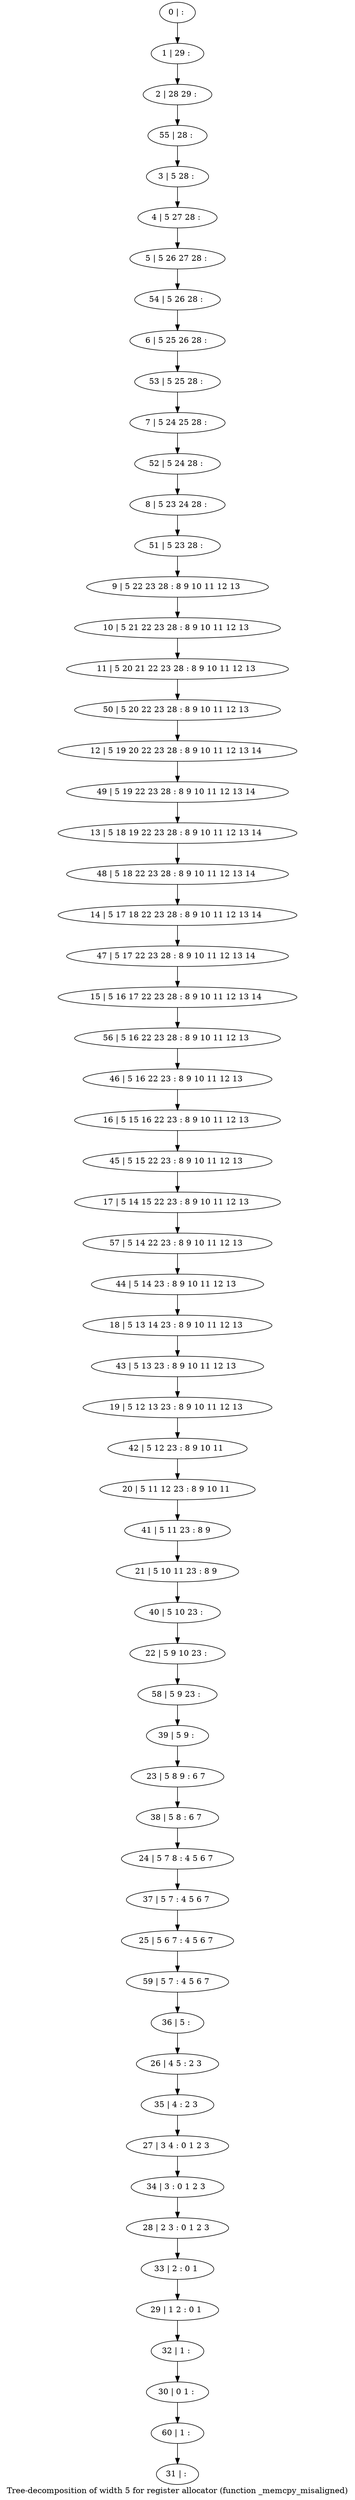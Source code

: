 digraph G {
graph [label="Tree-decomposition of width 5 for register allocator (function _memcpy_misaligned)"]
0[label="0 | : "];
1[label="1 | 29 : "];
2[label="2 | 28 29 : "];
3[label="3 | 5 28 : "];
4[label="4 | 5 27 28 : "];
5[label="5 | 5 26 27 28 : "];
6[label="6 | 5 25 26 28 : "];
7[label="7 | 5 24 25 28 : "];
8[label="8 | 5 23 24 28 : "];
9[label="9 | 5 22 23 28 : 8 9 10 11 12 13 "];
10[label="10 | 5 21 22 23 28 : 8 9 10 11 12 13 "];
11[label="11 | 5 20 21 22 23 28 : 8 9 10 11 12 13 "];
12[label="12 | 5 19 20 22 23 28 : 8 9 10 11 12 13 14 "];
13[label="13 | 5 18 19 22 23 28 : 8 9 10 11 12 13 14 "];
14[label="14 | 5 17 18 22 23 28 : 8 9 10 11 12 13 14 "];
15[label="15 | 5 16 17 22 23 28 : 8 9 10 11 12 13 14 "];
16[label="16 | 5 15 16 22 23 : 8 9 10 11 12 13 "];
17[label="17 | 5 14 15 22 23 : 8 9 10 11 12 13 "];
18[label="18 | 5 13 14 23 : 8 9 10 11 12 13 "];
19[label="19 | 5 12 13 23 : 8 9 10 11 12 13 "];
20[label="20 | 5 11 12 23 : 8 9 10 11 "];
21[label="21 | 5 10 11 23 : 8 9 "];
22[label="22 | 5 9 10 23 : "];
23[label="23 | 5 8 9 : 6 7 "];
24[label="24 | 5 7 8 : 4 5 6 7 "];
25[label="25 | 5 6 7 : 4 5 6 7 "];
26[label="26 | 4 5 : 2 3 "];
27[label="27 | 3 4 : 0 1 2 3 "];
28[label="28 | 2 3 : 0 1 2 3 "];
29[label="29 | 1 2 : 0 1 "];
30[label="30 | 0 1 : "];
31[label="31 | : "];
32[label="32 | 1 : "];
33[label="33 | 2 : 0 1 "];
34[label="34 | 3 : 0 1 2 3 "];
35[label="35 | 4 : 2 3 "];
36[label="36 | 5 : "];
37[label="37 | 5 7 : 4 5 6 7 "];
38[label="38 | 5 8 : 6 7 "];
39[label="39 | 5 9 : "];
40[label="40 | 5 10 23 : "];
41[label="41 | 5 11 23 : 8 9 "];
42[label="42 | 5 12 23 : 8 9 10 11 "];
43[label="43 | 5 13 23 : 8 9 10 11 12 13 "];
44[label="44 | 5 14 23 : 8 9 10 11 12 13 "];
45[label="45 | 5 15 22 23 : 8 9 10 11 12 13 "];
46[label="46 | 5 16 22 23 : 8 9 10 11 12 13 "];
47[label="47 | 5 17 22 23 28 : 8 9 10 11 12 13 14 "];
48[label="48 | 5 18 22 23 28 : 8 9 10 11 12 13 14 "];
49[label="49 | 5 19 22 23 28 : 8 9 10 11 12 13 14 "];
50[label="50 | 5 20 22 23 28 : 8 9 10 11 12 13 "];
51[label="51 | 5 23 28 : "];
52[label="52 | 5 24 28 : "];
53[label="53 | 5 25 28 : "];
54[label="54 | 5 26 28 : "];
55[label="55 | 28 : "];
56[label="56 | 5 16 22 23 28 : 8 9 10 11 12 13 "];
57[label="57 | 5 14 22 23 : 8 9 10 11 12 13 "];
58[label="58 | 5 9 23 : "];
59[label="59 | 5 7 : 4 5 6 7 "];
60[label="60 | 1 : "];
0->1 ;
1->2 ;
3->4 ;
4->5 ;
9->10 ;
10->11 ;
32->30 ;
29->32 ;
33->29 ;
28->33 ;
34->28 ;
27->34 ;
35->27 ;
26->35 ;
36->26 ;
37->25 ;
24->37 ;
38->24 ;
23->38 ;
39->23 ;
40->22 ;
21->40 ;
41->21 ;
20->41 ;
42->20 ;
19->42 ;
43->19 ;
18->43 ;
44->18 ;
45->17 ;
16->45 ;
46->16 ;
47->15 ;
14->47 ;
48->14 ;
13->48 ;
49->13 ;
12->49 ;
50->12 ;
11->50 ;
51->9 ;
8->51 ;
52->8 ;
7->52 ;
53->7 ;
6->53 ;
54->6 ;
5->54 ;
55->3 ;
2->55 ;
56->46 ;
15->56 ;
57->44 ;
17->57 ;
58->39 ;
22->58 ;
59->36 ;
25->59 ;
60->31 ;
30->60 ;
}
